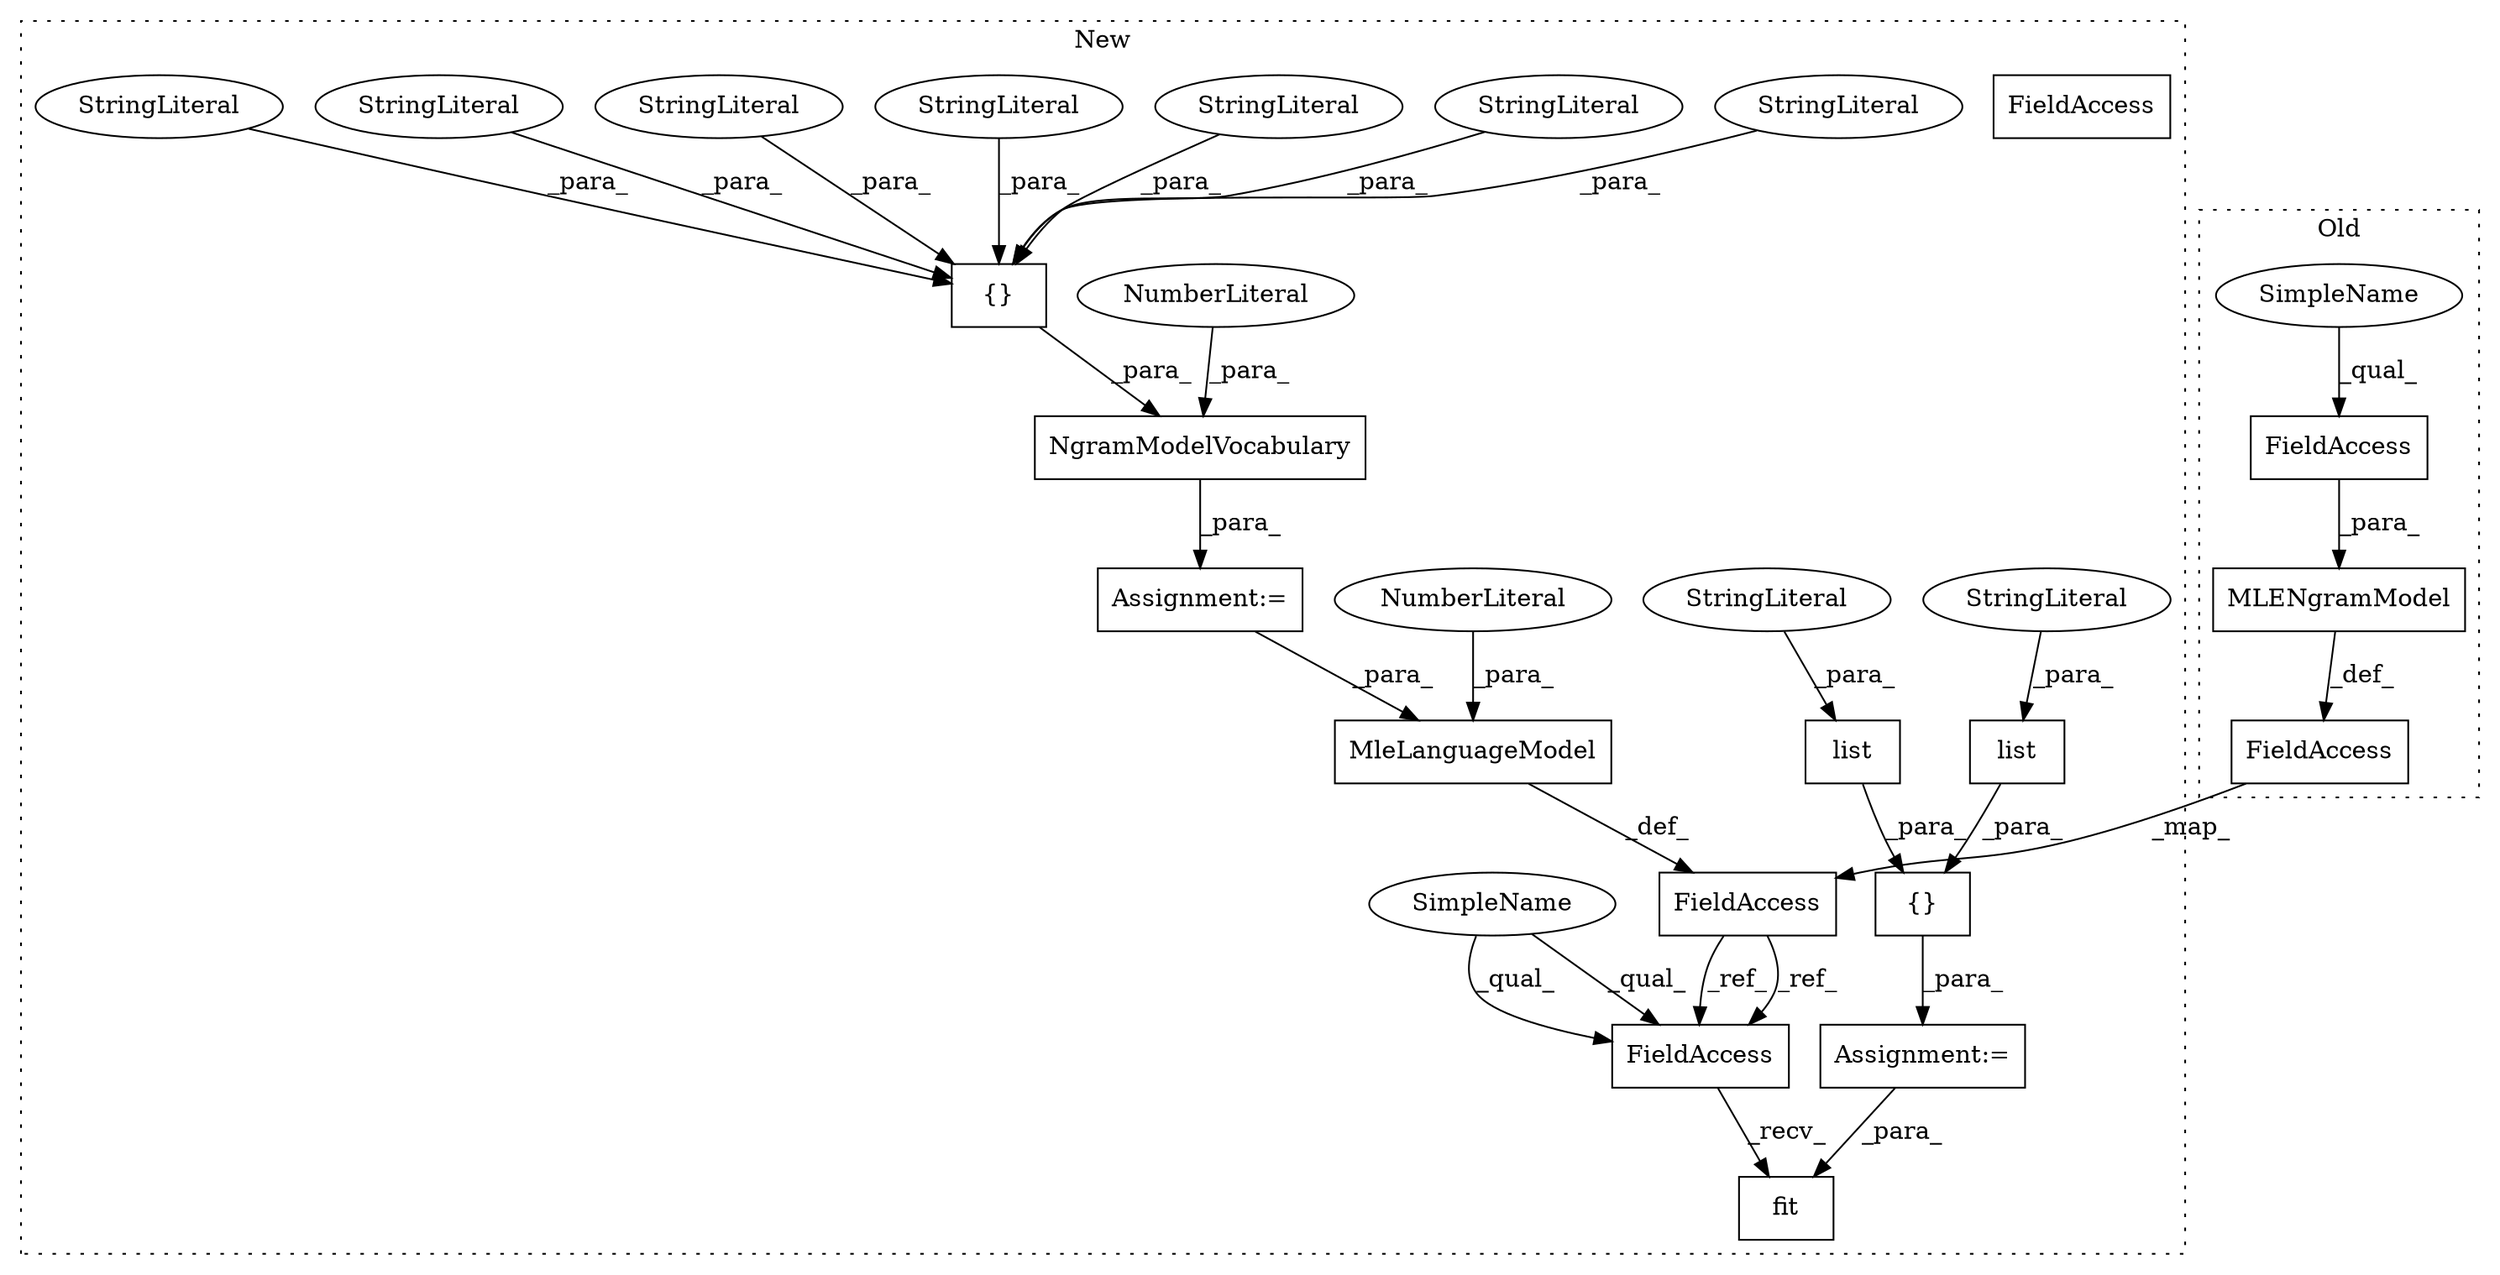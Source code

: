 digraph G {
subgraph cluster0 {
1 [label="MLENgramModel" a="32" s="4558,4591" l="14,1" shape="box"];
8 [label="FieldAccess" a="22" s="4572" l="19" shape="box"];
22 [label="FieldAccess" a="22" s="4547" l="10" shape="box"];
26 [label="SimpleName" a="42" s="4572" l="4" shape="ellipse"];
label = "Old";
style="dotted";
}
subgraph cluster1 {
2 [label="{}" a="4" s="4351,4379" l="1,1" shape="box"];
3 [label="fit" a="32" s="4439,4456" l="4,1" shape="box"];
4 [label="{}" a="4" s="4280,4313" l="1,1" shape="box"];
5 [label="FieldAccess" a="22" s="4428" l="10" shape="box"];
6 [label="NgramModelVocabulary" a="32" s="4247,4316" l="21,1" shape="box"];
7 [label="NumberLiteral" a="34" s="4315" l="1" shape="ellipse"];
9 [label="MleLanguageModel" a="32" s="4397,4421" l="17,1" shape="box"];
10 [label="NumberLiteral" a="34" s="4414" l="1" shape="ellipse"];
11 [label="list" a="32" s="4365,4378" l="5,1" shape="box"];
12 [label="Assignment:=" a="7" s="4246" l="1" shape="box"];
13 [label="list" a="32" s="4352,4363" l="5,1" shape="box"];
14 [label="StringLiteral" a="45" s="4357" l="6" shape="ellipse"];
15 [label="StringLiteral" a="45" s="4370" l="8" shape="ellipse"];
16 [label="StringLiteral" a="45" s="4301" l="5" shape="ellipse"];
17 [label="Assignment:=" a="7" s="4336" l="1" shape="box"];
18 [label="StringLiteral" a="45" s="4293" l="3" shape="ellipse"];
19 [label="StringLiteral" a="45" s="4281" l="3" shape="ellipse"];
20 [label="StringLiteral" a="45" s="4285" l="3" shape="ellipse"];
21 [label="StringLiteral" a="45" s="4289" l="3" shape="ellipse"];
23 [label="FieldAccess" a="22" s="4386" l="10" shape="box"];
24 [label="StringLiteral" a="45" s="4307" l="6" shape="ellipse"];
25 [label="StringLiteral" a="45" s="4297" l="3" shape="ellipse"];
27 [label="FieldAccess" a="22" s="4428" l="10" shape="box"];
28 [label="SimpleName" a="42" s="4428" l="4" shape="ellipse"];
label = "New";
style="dotted";
}
1 -> 22 [label="_def_"];
2 -> 17 [label="_para_"];
4 -> 6 [label="_para_"];
6 -> 12 [label="_para_"];
7 -> 6 [label="_para_"];
8 -> 1 [label="_para_"];
9 -> 23 [label="_def_"];
10 -> 9 [label="_para_"];
11 -> 2 [label="_para_"];
12 -> 9 [label="_para_"];
13 -> 2 [label="_para_"];
14 -> 13 [label="_para_"];
15 -> 11 [label="_para_"];
16 -> 4 [label="_para_"];
17 -> 3 [label="_para_"];
18 -> 4 [label="_para_"];
19 -> 4 [label="_para_"];
20 -> 4 [label="_para_"];
21 -> 4 [label="_para_"];
22 -> 23 [label="_map_"];
23 -> 27 [label="_ref_"];
23 -> 27 [label="_ref_"];
24 -> 4 [label="_para_"];
25 -> 4 [label="_para_"];
26 -> 8 [label="_qual_"];
27 -> 3 [label="_recv_"];
28 -> 27 [label="_qual_"];
28 -> 27 [label="_qual_"];
}